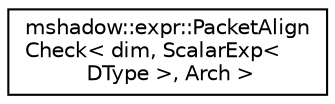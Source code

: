 digraph "Graphical Class Hierarchy"
{
 // LATEX_PDF_SIZE
  edge [fontname="Helvetica",fontsize="10",labelfontname="Helvetica",labelfontsize="10"];
  node [fontname="Helvetica",fontsize="10",shape=record];
  rankdir="LR";
  Node0 [label="mshadow::expr::PacketAlign\lCheck\< dim, ScalarExp\<\l DType \>, Arch \>",height=0.2,width=0.4,color="black", fillcolor="white", style="filled",URL="$structmshadow_1_1expr_1_1PacketAlignCheck_3_01dim_00_01ScalarExp_3_01DType_01_4_00_01Arch_01_4.html",tooltip=" "];
}
